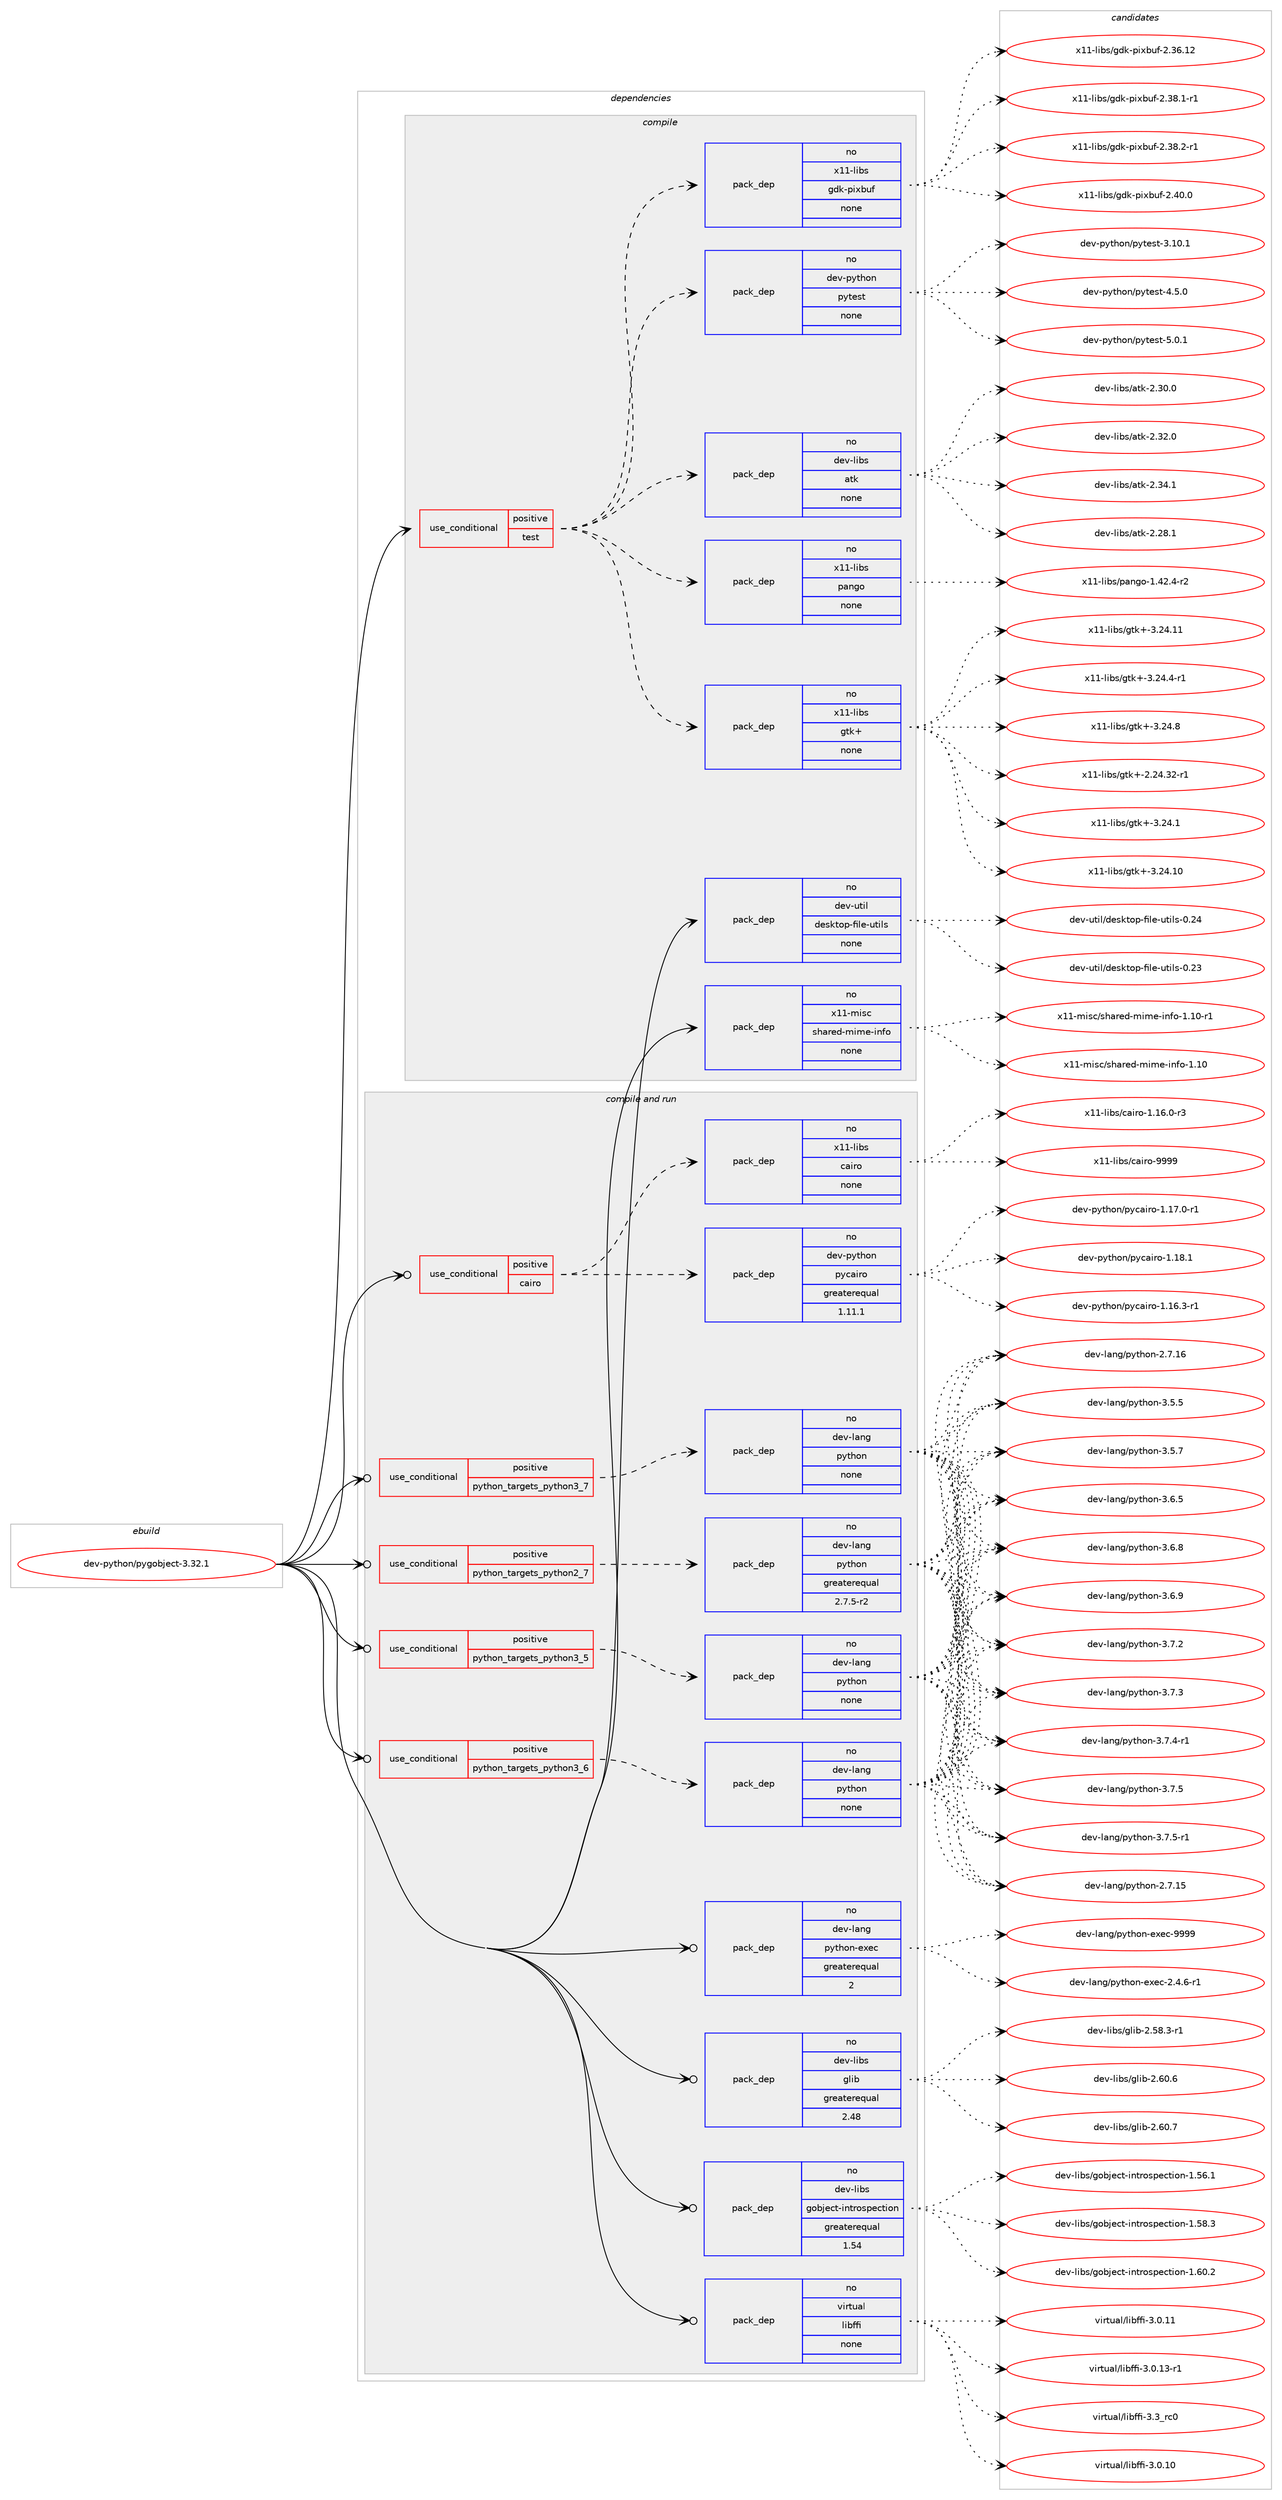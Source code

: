 digraph prolog {

# *************
# Graph options
# *************

newrank=true;
concentrate=true;
compound=true;
graph [rankdir=LR,fontname=Helvetica,fontsize=10,ranksep=1.5];#, ranksep=2.5, nodesep=0.2];
edge  [arrowhead=vee];
node  [fontname=Helvetica,fontsize=10];

# **********
# The ebuild
# **********

subgraph cluster_leftcol {
color=gray;
rank=same;
label=<<i>ebuild</i>>;
id [label="dev-python/pygobject-3.32.1", color=red, width=4, href="../dev-python/pygobject-3.32.1.svg"];
}

# ****************
# The dependencies
# ****************

subgraph cluster_midcol {
color=gray;
label=<<i>dependencies</i>>;
subgraph cluster_compile {
fillcolor="#eeeeee";
style=filled;
label=<<i>compile</i>>;
subgraph cond145987 {
dependency626188 [label=<<TABLE BORDER="0" CELLBORDER="1" CELLSPACING="0" CELLPADDING="4"><TR><TD ROWSPAN="3" CELLPADDING="10">use_conditional</TD></TR><TR><TD>positive</TD></TR><TR><TD>test</TD></TR></TABLE>>, shape=none, color=red];
subgraph pack468356 {
dependency626189 [label=<<TABLE BORDER="0" CELLBORDER="1" CELLSPACING="0" CELLPADDING="4" WIDTH="220"><TR><TD ROWSPAN="6" CELLPADDING="30">pack_dep</TD></TR><TR><TD WIDTH="110">no</TD></TR><TR><TD>dev-libs</TD></TR><TR><TD>atk</TD></TR><TR><TD>none</TD></TR><TR><TD></TD></TR></TABLE>>, shape=none, color=blue];
}
dependency626188:e -> dependency626189:w [weight=20,style="dashed",arrowhead="vee"];
subgraph pack468357 {
dependency626190 [label=<<TABLE BORDER="0" CELLBORDER="1" CELLSPACING="0" CELLPADDING="4" WIDTH="220"><TR><TD ROWSPAN="6" CELLPADDING="30">pack_dep</TD></TR><TR><TD WIDTH="110">no</TD></TR><TR><TD>dev-python</TD></TR><TR><TD>pytest</TD></TR><TR><TD>none</TD></TR><TR><TD></TD></TR></TABLE>>, shape=none, color=blue];
}
dependency626188:e -> dependency626190:w [weight=20,style="dashed",arrowhead="vee"];
subgraph pack468358 {
dependency626191 [label=<<TABLE BORDER="0" CELLBORDER="1" CELLSPACING="0" CELLPADDING="4" WIDTH="220"><TR><TD ROWSPAN="6" CELLPADDING="30">pack_dep</TD></TR><TR><TD WIDTH="110">no</TD></TR><TR><TD>x11-libs</TD></TR><TR><TD>gdk-pixbuf</TD></TR><TR><TD>none</TD></TR><TR><TD></TD></TR></TABLE>>, shape=none, color=blue];
}
dependency626188:e -> dependency626191:w [weight=20,style="dashed",arrowhead="vee"];
subgraph pack468359 {
dependency626192 [label=<<TABLE BORDER="0" CELLBORDER="1" CELLSPACING="0" CELLPADDING="4" WIDTH="220"><TR><TD ROWSPAN="6" CELLPADDING="30">pack_dep</TD></TR><TR><TD WIDTH="110">no</TD></TR><TR><TD>x11-libs</TD></TR><TR><TD>gtk+</TD></TR><TR><TD>none</TD></TR><TR><TD></TD></TR></TABLE>>, shape=none, color=blue];
}
dependency626188:e -> dependency626192:w [weight=20,style="dashed",arrowhead="vee"];
subgraph pack468360 {
dependency626193 [label=<<TABLE BORDER="0" CELLBORDER="1" CELLSPACING="0" CELLPADDING="4" WIDTH="220"><TR><TD ROWSPAN="6" CELLPADDING="30">pack_dep</TD></TR><TR><TD WIDTH="110">no</TD></TR><TR><TD>x11-libs</TD></TR><TR><TD>pango</TD></TR><TR><TD>none</TD></TR><TR><TD></TD></TR></TABLE>>, shape=none, color=blue];
}
dependency626188:e -> dependency626193:w [weight=20,style="dashed",arrowhead="vee"];
}
id:e -> dependency626188:w [weight=20,style="solid",arrowhead="vee"];
subgraph pack468361 {
dependency626194 [label=<<TABLE BORDER="0" CELLBORDER="1" CELLSPACING="0" CELLPADDING="4" WIDTH="220"><TR><TD ROWSPAN="6" CELLPADDING="30">pack_dep</TD></TR><TR><TD WIDTH="110">no</TD></TR><TR><TD>dev-util</TD></TR><TR><TD>desktop-file-utils</TD></TR><TR><TD>none</TD></TR><TR><TD></TD></TR></TABLE>>, shape=none, color=blue];
}
id:e -> dependency626194:w [weight=20,style="solid",arrowhead="vee"];
subgraph pack468362 {
dependency626195 [label=<<TABLE BORDER="0" CELLBORDER="1" CELLSPACING="0" CELLPADDING="4" WIDTH="220"><TR><TD ROWSPAN="6" CELLPADDING="30">pack_dep</TD></TR><TR><TD WIDTH="110">no</TD></TR><TR><TD>x11-misc</TD></TR><TR><TD>shared-mime-info</TD></TR><TR><TD>none</TD></TR><TR><TD></TD></TR></TABLE>>, shape=none, color=blue];
}
id:e -> dependency626195:w [weight=20,style="solid",arrowhead="vee"];
}
subgraph cluster_compileandrun {
fillcolor="#eeeeee";
style=filled;
label=<<i>compile and run</i>>;
subgraph cond145988 {
dependency626196 [label=<<TABLE BORDER="0" CELLBORDER="1" CELLSPACING="0" CELLPADDING="4"><TR><TD ROWSPAN="3" CELLPADDING="10">use_conditional</TD></TR><TR><TD>positive</TD></TR><TR><TD>cairo</TD></TR></TABLE>>, shape=none, color=red];
subgraph pack468363 {
dependency626197 [label=<<TABLE BORDER="0" CELLBORDER="1" CELLSPACING="0" CELLPADDING="4" WIDTH="220"><TR><TD ROWSPAN="6" CELLPADDING="30">pack_dep</TD></TR><TR><TD WIDTH="110">no</TD></TR><TR><TD>dev-python</TD></TR><TR><TD>pycairo</TD></TR><TR><TD>greaterequal</TD></TR><TR><TD>1.11.1</TD></TR></TABLE>>, shape=none, color=blue];
}
dependency626196:e -> dependency626197:w [weight=20,style="dashed",arrowhead="vee"];
subgraph pack468364 {
dependency626198 [label=<<TABLE BORDER="0" CELLBORDER="1" CELLSPACING="0" CELLPADDING="4" WIDTH="220"><TR><TD ROWSPAN="6" CELLPADDING="30">pack_dep</TD></TR><TR><TD WIDTH="110">no</TD></TR><TR><TD>x11-libs</TD></TR><TR><TD>cairo</TD></TR><TR><TD>none</TD></TR><TR><TD></TD></TR></TABLE>>, shape=none, color=blue];
}
dependency626196:e -> dependency626198:w [weight=20,style="dashed",arrowhead="vee"];
}
id:e -> dependency626196:w [weight=20,style="solid",arrowhead="odotvee"];
subgraph cond145989 {
dependency626199 [label=<<TABLE BORDER="0" CELLBORDER="1" CELLSPACING="0" CELLPADDING="4"><TR><TD ROWSPAN="3" CELLPADDING="10">use_conditional</TD></TR><TR><TD>positive</TD></TR><TR><TD>python_targets_python2_7</TD></TR></TABLE>>, shape=none, color=red];
subgraph pack468365 {
dependency626200 [label=<<TABLE BORDER="0" CELLBORDER="1" CELLSPACING="0" CELLPADDING="4" WIDTH="220"><TR><TD ROWSPAN="6" CELLPADDING="30">pack_dep</TD></TR><TR><TD WIDTH="110">no</TD></TR><TR><TD>dev-lang</TD></TR><TR><TD>python</TD></TR><TR><TD>greaterequal</TD></TR><TR><TD>2.7.5-r2</TD></TR></TABLE>>, shape=none, color=blue];
}
dependency626199:e -> dependency626200:w [weight=20,style="dashed",arrowhead="vee"];
}
id:e -> dependency626199:w [weight=20,style="solid",arrowhead="odotvee"];
subgraph cond145990 {
dependency626201 [label=<<TABLE BORDER="0" CELLBORDER="1" CELLSPACING="0" CELLPADDING="4"><TR><TD ROWSPAN="3" CELLPADDING="10">use_conditional</TD></TR><TR><TD>positive</TD></TR><TR><TD>python_targets_python3_5</TD></TR></TABLE>>, shape=none, color=red];
subgraph pack468366 {
dependency626202 [label=<<TABLE BORDER="0" CELLBORDER="1" CELLSPACING="0" CELLPADDING="4" WIDTH="220"><TR><TD ROWSPAN="6" CELLPADDING="30">pack_dep</TD></TR><TR><TD WIDTH="110">no</TD></TR><TR><TD>dev-lang</TD></TR><TR><TD>python</TD></TR><TR><TD>none</TD></TR><TR><TD></TD></TR></TABLE>>, shape=none, color=blue];
}
dependency626201:e -> dependency626202:w [weight=20,style="dashed",arrowhead="vee"];
}
id:e -> dependency626201:w [weight=20,style="solid",arrowhead="odotvee"];
subgraph cond145991 {
dependency626203 [label=<<TABLE BORDER="0" CELLBORDER="1" CELLSPACING="0" CELLPADDING="4"><TR><TD ROWSPAN="3" CELLPADDING="10">use_conditional</TD></TR><TR><TD>positive</TD></TR><TR><TD>python_targets_python3_6</TD></TR></TABLE>>, shape=none, color=red];
subgraph pack468367 {
dependency626204 [label=<<TABLE BORDER="0" CELLBORDER="1" CELLSPACING="0" CELLPADDING="4" WIDTH="220"><TR><TD ROWSPAN="6" CELLPADDING="30">pack_dep</TD></TR><TR><TD WIDTH="110">no</TD></TR><TR><TD>dev-lang</TD></TR><TR><TD>python</TD></TR><TR><TD>none</TD></TR><TR><TD></TD></TR></TABLE>>, shape=none, color=blue];
}
dependency626203:e -> dependency626204:w [weight=20,style="dashed",arrowhead="vee"];
}
id:e -> dependency626203:w [weight=20,style="solid",arrowhead="odotvee"];
subgraph cond145992 {
dependency626205 [label=<<TABLE BORDER="0" CELLBORDER="1" CELLSPACING="0" CELLPADDING="4"><TR><TD ROWSPAN="3" CELLPADDING="10">use_conditional</TD></TR><TR><TD>positive</TD></TR><TR><TD>python_targets_python3_7</TD></TR></TABLE>>, shape=none, color=red];
subgraph pack468368 {
dependency626206 [label=<<TABLE BORDER="0" CELLBORDER="1" CELLSPACING="0" CELLPADDING="4" WIDTH="220"><TR><TD ROWSPAN="6" CELLPADDING="30">pack_dep</TD></TR><TR><TD WIDTH="110">no</TD></TR><TR><TD>dev-lang</TD></TR><TR><TD>python</TD></TR><TR><TD>none</TD></TR><TR><TD></TD></TR></TABLE>>, shape=none, color=blue];
}
dependency626205:e -> dependency626206:w [weight=20,style="dashed",arrowhead="vee"];
}
id:e -> dependency626205:w [weight=20,style="solid",arrowhead="odotvee"];
subgraph pack468369 {
dependency626207 [label=<<TABLE BORDER="0" CELLBORDER="1" CELLSPACING="0" CELLPADDING="4" WIDTH="220"><TR><TD ROWSPAN="6" CELLPADDING="30">pack_dep</TD></TR><TR><TD WIDTH="110">no</TD></TR><TR><TD>dev-lang</TD></TR><TR><TD>python-exec</TD></TR><TR><TD>greaterequal</TD></TR><TR><TD>2</TD></TR></TABLE>>, shape=none, color=blue];
}
id:e -> dependency626207:w [weight=20,style="solid",arrowhead="odotvee"];
subgraph pack468370 {
dependency626208 [label=<<TABLE BORDER="0" CELLBORDER="1" CELLSPACING="0" CELLPADDING="4" WIDTH="220"><TR><TD ROWSPAN="6" CELLPADDING="30">pack_dep</TD></TR><TR><TD WIDTH="110">no</TD></TR><TR><TD>dev-libs</TD></TR><TR><TD>glib</TD></TR><TR><TD>greaterequal</TD></TR><TR><TD>2.48</TD></TR></TABLE>>, shape=none, color=blue];
}
id:e -> dependency626208:w [weight=20,style="solid",arrowhead="odotvee"];
subgraph pack468371 {
dependency626209 [label=<<TABLE BORDER="0" CELLBORDER="1" CELLSPACING="0" CELLPADDING="4" WIDTH="220"><TR><TD ROWSPAN="6" CELLPADDING="30">pack_dep</TD></TR><TR><TD WIDTH="110">no</TD></TR><TR><TD>dev-libs</TD></TR><TR><TD>gobject-introspection</TD></TR><TR><TD>greaterequal</TD></TR><TR><TD>1.54</TD></TR></TABLE>>, shape=none, color=blue];
}
id:e -> dependency626209:w [weight=20,style="solid",arrowhead="odotvee"];
subgraph pack468372 {
dependency626210 [label=<<TABLE BORDER="0" CELLBORDER="1" CELLSPACING="0" CELLPADDING="4" WIDTH="220"><TR><TD ROWSPAN="6" CELLPADDING="30">pack_dep</TD></TR><TR><TD WIDTH="110">no</TD></TR><TR><TD>virtual</TD></TR><TR><TD>libffi</TD></TR><TR><TD>none</TD></TR><TR><TD></TD></TR></TABLE>>, shape=none, color=blue];
}
id:e -> dependency626210:w [weight=20,style="solid",arrowhead="odotvee"];
}
subgraph cluster_run {
fillcolor="#eeeeee";
style=filled;
label=<<i>run</i>>;
}
}

# **************
# The candidates
# **************

subgraph cluster_choices {
rank=same;
color=gray;
label=<<i>candidates</i>>;

subgraph choice468356 {
color=black;
nodesep=1;
choice1001011184510810598115479711610745504650564649 [label="dev-libs/atk-2.28.1", color=red, width=4,href="../dev-libs/atk-2.28.1.svg"];
choice1001011184510810598115479711610745504651484648 [label="dev-libs/atk-2.30.0", color=red, width=4,href="../dev-libs/atk-2.30.0.svg"];
choice1001011184510810598115479711610745504651504648 [label="dev-libs/atk-2.32.0", color=red, width=4,href="../dev-libs/atk-2.32.0.svg"];
choice1001011184510810598115479711610745504651524649 [label="dev-libs/atk-2.34.1", color=red, width=4,href="../dev-libs/atk-2.34.1.svg"];
dependency626189:e -> choice1001011184510810598115479711610745504650564649:w [style=dotted,weight="100"];
dependency626189:e -> choice1001011184510810598115479711610745504651484648:w [style=dotted,weight="100"];
dependency626189:e -> choice1001011184510810598115479711610745504651504648:w [style=dotted,weight="100"];
dependency626189:e -> choice1001011184510810598115479711610745504651524649:w [style=dotted,weight="100"];
}
subgraph choice468357 {
color=black;
nodesep=1;
choice100101118451121211161041111104711212111610111511645514649484649 [label="dev-python/pytest-3.10.1", color=red, width=4,href="../dev-python/pytest-3.10.1.svg"];
choice1001011184511212111610411111047112121116101115116455246534648 [label="dev-python/pytest-4.5.0", color=red, width=4,href="../dev-python/pytest-4.5.0.svg"];
choice1001011184511212111610411111047112121116101115116455346484649 [label="dev-python/pytest-5.0.1", color=red, width=4,href="../dev-python/pytest-5.0.1.svg"];
dependency626190:e -> choice100101118451121211161041111104711212111610111511645514649484649:w [style=dotted,weight="100"];
dependency626190:e -> choice1001011184511212111610411111047112121116101115116455246534648:w [style=dotted,weight="100"];
dependency626190:e -> choice1001011184511212111610411111047112121116101115116455346484649:w [style=dotted,weight="100"];
}
subgraph choice468358 {
color=black;
nodesep=1;
choice120494945108105981154710310010745112105120981171024550465154464950 [label="x11-libs/gdk-pixbuf-2.36.12", color=red, width=4,href="../x11-libs/gdk-pixbuf-2.36.12.svg"];
choice12049494510810598115471031001074511210512098117102455046515646494511449 [label="x11-libs/gdk-pixbuf-2.38.1-r1", color=red, width=4,href="../x11-libs/gdk-pixbuf-2.38.1-r1.svg"];
choice12049494510810598115471031001074511210512098117102455046515646504511449 [label="x11-libs/gdk-pixbuf-2.38.2-r1", color=red, width=4,href="../x11-libs/gdk-pixbuf-2.38.2-r1.svg"];
choice1204949451081059811547103100107451121051209811710245504652484648 [label="x11-libs/gdk-pixbuf-2.40.0", color=red, width=4,href="../x11-libs/gdk-pixbuf-2.40.0.svg"];
dependency626191:e -> choice120494945108105981154710310010745112105120981171024550465154464950:w [style=dotted,weight="100"];
dependency626191:e -> choice12049494510810598115471031001074511210512098117102455046515646494511449:w [style=dotted,weight="100"];
dependency626191:e -> choice12049494510810598115471031001074511210512098117102455046515646504511449:w [style=dotted,weight="100"];
dependency626191:e -> choice1204949451081059811547103100107451121051209811710245504652484648:w [style=dotted,weight="100"];
}
subgraph choice468359 {
color=black;
nodesep=1;
choice12049494510810598115471031161074345504650524651504511449 [label="x11-libs/gtk+-2.24.32-r1", color=red, width=4,href="../x11-libs/gtk+-2.24.32-r1.svg"];
choice12049494510810598115471031161074345514650524649 [label="x11-libs/gtk+-3.24.1", color=red, width=4,href="../x11-libs/gtk+-3.24.1.svg"];
choice1204949451081059811547103116107434551465052464948 [label="x11-libs/gtk+-3.24.10", color=red, width=4,href="../x11-libs/gtk+-3.24.10.svg"];
choice1204949451081059811547103116107434551465052464949 [label="x11-libs/gtk+-3.24.11", color=red, width=4,href="../x11-libs/gtk+-3.24.11.svg"];
choice120494945108105981154710311610743455146505246524511449 [label="x11-libs/gtk+-3.24.4-r1", color=red, width=4,href="../x11-libs/gtk+-3.24.4-r1.svg"];
choice12049494510810598115471031161074345514650524656 [label="x11-libs/gtk+-3.24.8", color=red, width=4,href="../x11-libs/gtk+-3.24.8.svg"];
dependency626192:e -> choice12049494510810598115471031161074345504650524651504511449:w [style=dotted,weight="100"];
dependency626192:e -> choice12049494510810598115471031161074345514650524649:w [style=dotted,weight="100"];
dependency626192:e -> choice1204949451081059811547103116107434551465052464948:w [style=dotted,weight="100"];
dependency626192:e -> choice1204949451081059811547103116107434551465052464949:w [style=dotted,weight="100"];
dependency626192:e -> choice120494945108105981154710311610743455146505246524511449:w [style=dotted,weight="100"];
dependency626192:e -> choice12049494510810598115471031161074345514650524656:w [style=dotted,weight="100"];
}
subgraph choice468360 {
color=black;
nodesep=1;
choice120494945108105981154711297110103111454946525046524511450 [label="x11-libs/pango-1.42.4-r2", color=red, width=4,href="../x11-libs/pango-1.42.4-r2.svg"];
dependency626193:e -> choice120494945108105981154711297110103111454946525046524511450:w [style=dotted,weight="100"];
}
subgraph choice468361 {
color=black;
nodesep=1;
choice100101118451171161051084710010111510711611111245102105108101451171161051081154548465051 [label="dev-util/desktop-file-utils-0.23", color=red, width=4,href="../dev-util/desktop-file-utils-0.23.svg"];
choice100101118451171161051084710010111510711611111245102105108101451171161051081154548465052 [label="dev-util/desktop-file-utils-0.24", color=red, width=4,href="../dev-util/desktop-file-utils-0.24.svg"];
dependency626194:e -> choice100101118451171161051084710010111510711611111245102105108101451171161051081154548465051:w [style=dotted,weight="100"];
dependency626194:e -> choice100101118451171161051084710010111510711611111245102105108101451171161051081154548465052:w [style=dotted,weight="100"];
}
subgraph choice468362 {
color=black;
nodesep=1;
choice12049494510910511599471151049711410110045109105109101451051101021114549464948 [label="x11-misc/shared-mime-info-1.10", color=red, width=4,href="../x11-misc/shared-mime-info-1.10.svg"];
choice120494945109105115994711510497114101100451091051091014510511010211145494649484511449 [label="x11-misc/shared-mime-info-1.10-r1", color=red, width=4,href="../x11-misc/shared-mime-info-1.10-r1.svg"];
dependency626195:e -> choice12049494510910511599471151049711410110045109105109101451051101021114549464948:w [style=dotted,weight="100"];
dependency626195:e -> choice120494945109105115994711510497114101100451091051091014510511010211145494649484511449:w [style=dotted,weight="100"];
}
subgraph choice468363 {
color=black;
nodesep=1;
choice10010111845112121116104111110471121219997105114111454946495446514511449 [label="dev-python/pycairo-1.16.3-r1", color=red, width=4,href="../dev-python/pycairo-1.16.3-r1.svg"];
choice10010111845112121116104111110471121219997105114111454946495546484511449 [label="dev-python/pycairo-1.17.0-r1", color=red, width=4,href="../dev-python/pycairo-1.17.0-r1.svg"];
choice1001011184511212111610411111047112121999710511411145494649564649 [label="dev-python/pycairo-1.18.1", color=red, width=4,href="../dev-python/pycairo-1.18.1.svg"];
dependency626197:e -> choice10010111845112121116104111110471121219997105114111454946495446514511449:w [style=dotted,weight="100"];
dependency626197:e -> choice10010111845112121116104111110471121219997105114111454946495546484511449:w [style=dotted,weight="100"];
dependency626197:e -> choice1001011184511212111610411111047112121999710511411145494649564649:w [style=dotted,weight="100"];
}
subgraph choice468364 {
color=black;
nodesep=1;
choice12049494510810598115479997105114111454946495446484511451 [label="x11-libs/cairo-1.16.0-r3", color=red, width=4,href="../x11-libs/cairo-1.16.0-r3.svg"];
choice120494945108105981154799971051141114557575757 [label="x11-libs/cairo-9999", color=red, width=4,href="../x11-libs/cairo-9999.svg"];
dependency626198:e -> choice12049494510810598115479997105114111454946495446484511451:w [style=dotted,weight="100"];
dependency626198:e -> choice120494945108105981154799971051141114557575757:w [style=dotted,weight="100"];
}
subgraph choice468365 {
color=black;
nodesep=1;
choice10010111845108971101034711212111610411111045504655464953 [label="dev-lang/python-2.7.15", color=red, width=4,href="../dev-lang/python-2.7.15.svg"];
choice10010111845108971101034711212111610411111045504655464954 [label="dev-lang/python-2.7.16", color=red, width=4,href="../dev-lang/python-2.7.16.svg"];
choice100101118451089711010347112121116104111110455146534653 [label="dev-lang/python-3.5.5", color=red, width=4,href="../dev-lang/python-3.5.5.svg"];
choice100101118451089711010347112121116104111110455146534655 [label="dev-lang/python-3.5.7", color=red, width=4,href="../dev-lang/python-3.5.7.svg"];
choice100101118451089711010347112121116104111110455146544653 [label="dev-lang/python-3.6.5", color=red, width=4,href="../dev-lang/python-3.6.5.svg"];
choice100101118451089711010347112121116104111110455146544656 [label="dev-lang/python-3.6.8", color=red, width=4,href="../dev-lang/python-3.6.8.svg"];
choice100101118451089711010347112121116104111110455146544657 [label="dev-lang/python-3.6.9", color=red, width=4,href="../dev-lang/python-3.6.9.svg"];
choice100101118451089711010347112121116104111110455146554650 [label="dev-lang/python-3.7.2", color=red, width=4,href="../dev-lang/python-3.7.2.svg"];
choice100101118451089711010347112121116104111110455146554651 [label="dev-lang/python-3.7.3", color=red, width=4,href="../dev-lang/python-3.7.3.svg"];
choice1001011184510897110103471121211161041111104551465546524511449 [label="dev-lang/python-3.7.4-r1", color=red, width=4,href="../dev-lang/python-3.7.4-r1.svg"];
choice100101118451089711010347112121116104111110455146554653 [label="dev-lang/python-3.7.5", color=red, width=4,href="../dev-lang/python-3.7.5.svg"];
choice1001011184510897110103471121211161041111104551465546534511449 [label="dev-lang/python-3.7.5-r1", color=red, width=4,href="../dev-lang/python-3.7.5-r1.svg"];
dependency626200:e -> choice10010111845108971101034711212111610411111045504655464953:w [style=dotted,weight="100"];
dependency626200:e -> choice10010111845108971101034711212111610411111045504655464954:w [style=dotted,weight="100"];
dependency626200:e -> choice100101118451089711010347112121116104111110455146534653:w [style=dotted,weight="100"];
dependency626200:e -> choice100101118451089711010347112121116104111110455146534655:w [style=dotted,weight="100"];
dependency626200:e -> choice100101118451089711010347112121116104111110455146544653:w [style=dotted,weight="100"];
dependency626200:e -> choice100101118451089711010347112121116104111110455146544656:w [style=dotted,weight="100"];
dependency626200:e -> choice100101118451089711010347112121116104111110455146544657:w [style=dotted,weight="100"];
dependency626200:e -> choice100101118451089711010347112121116104111110455146554650:w [style=dotted,weight="100"];
dependency626200:e -> choice100101118451089711010347112121116104111110455146554651:w [style=dotted,weight="100"];
dependency626200:e -> choice1001011184510897110103471121211161041111104551465546524511449:w [style=dotted,weight="100"];
dependency626200:e -> choice100101118451089711010347112121116104111110455146554653:w [style=dotted,weight="100"];
dependency626200:e -> choice1001011184510897110103471121211161041111104551465546534511449:w [style=dotted,weight="100"];
}
subgraph choice468366 {
color=black;
nodesep=1;
choice10010111845108971101034711212111610411111045504655464953 [label="dev-lang/python-2.7.15", color=red, width=4,href="../dev-lang/python-2.7.15.svg"];
choice10010111845108971101034711212111610411111045504655464954 [label="dev-lang/python-2.7.16", color=red, width=4,href="../dev-lang/python-2.7.16.svg"];
choice100101118451089711010347112121116104111110455146534653 [label="dev-lang/python-3.5.5", color=red, width=4,href="../dev-lang/python-3.5.5.svg"];
choice100101118451089711010347112121116104111110455146534655 [label="dev-lang/python-3.5.7", color=red, width=4,href="../dev-lang/python-3.5.7.svg"];
choice100101118451089711010347112121116104111110455146544653 [label="dev-lang/python-3.6.5", color=red, width=4,href="../dev-lang/python-3.6.5.svg"];
choice100101118451089711010347112121116104111110455146544656 [label="dev-lang/python-3.6.8", color=red, width=4,href="../dev-lang/python-3.6.8.svg"];
choice100101118451089711010347112121116104111110455146544657 [label="dev-lang/python-3.6.9", color=red, width=4,href="../dev-lang/python-3.6.9.svg"];
choice100101118451089711010347112121116104111110455146554650 [label="dev-lang/python-3.7.2", color=red, width=4,href="../dev-lang/python-3.7.2.svg"];
choice100101118451089711010347112121116104111110455146554651 [label="dev-lang/python-3.7.3", color=red, width=4,href="../dev-lang/python-3.7.3.svg"];
choice1001011184510897110103471121211161041111104551465546524511449 [label="dev-lang/python-3.7.4-r1", color=red, width=4,href="../dev-lang/python-3.7.4-r1.svg"];
choice100101118451089711010347112121116104111110455146554653 [label="dev-lang/python-3.7.5", color=red, width=4,href="../dev-lang/python-3.7.5.svg"];
choice1001011184510897110103471121211161041111104551465546534511449 [label="dev-lang/python-3.7.5-r1", color=red, width=4,href="../dev-lang/python-3.7.5-r1.svg"];
dependency626202:e -> choice10010111845108971101034711212111610411111045504655464953:w [style=dotted,weight="100"];
dependency626202:e -> choice10010111845108971101034711212111610411111045504655464954:w [style=dotted,weight="100"];
dependency626202:e -> choice100101118451089711010347112121116104111110455146534653:w [style=dotted,weight="100"];
dependency626202:e -> choice100101118451089711010347112121116104111110455146534655:w [style=dotted,weight="100"];
dependency626202:e -> choice100101118451089711010347112121116104111110455146544653:w [style=dotted,weight="100"];
dependency626202:e -> choice100101118451089711010347112121116104111110455146544656:w [style=dotted,weight="100"];
dependency626202:e -> choice100101118451089711010347112121116104111110455146544657:w [style=dotted,weight="100"];
dependency626202:e -> choice100101118451089711010347112121116104111110455146554650:w [style=dotted,weight="100"];
dependency626202:e -> choice100101118451089711010347112121116104111110455146554651:w [style=dotted,weight="100"];
dependency626202:e -> choice1001011184510897110103471121211161041111104551465546524511449:w [style=dotted,weight="100"];
dependency626202:e -> choice100101118451089711010347112121116104111110455146554653:w [style=dotted,weight="100"];
dependency626202:e -> choice1001011184510897110103471121211161041111104551465546534511449:w [style=dotted,weight="100"];
}
subgraph choice468367 {
color=black;
nodesep=1;
choice10010111845108971101034711212111610411111045504655464953 [label="dev-lang/python-2.7.15", color=red, width=4,href="../dev-lang/python-2.7.15.svg"];
choice10010111845108971101034711212111610411111045504655464954 [label="dev-lang/python-2.7.16", color=red, width=4,href="../dev-lang/python-2.7.16.svg"];
choice100101118451089711010347112121116104111110455146534653 [label="dev-lang/python-3.5.5", color=red, width=4,href="../dev-lang/python-3.5.5.svg"];
choice100101118451089711010347112121116104111110455146534655 [label="dev-lang/python-3.5.7", color=red, width=4,href="../dev-lang/python-3.5.7.svg"];
choice100101118451089711010347112121116104111110455146544653 [label="dev-lang/python-3.6.5", color=red, width=4,href="../dev-lang/python-3.6.5.svg"];
choice100101118451089711010347112121116104111110455146544656 [label="dev-lang/python-3.6.8", color=red, width=4,href="../dev-lang/python-3.6.8.svg"];
choice100101118451089711010347112121116104111110455146544657 [label="dev-lang/python-3.6.9", color=red, width=4,href="../dev-lang/python-3.6.9.svg"];
choice100101118451089711010347112121116104111110455146554650 [label="dev-lang/python-3.7.2", color=red, width=4,href="../dev-lang/python-3.7.2.svg"];
choice100101118451089711010347112121116104111110455146554651 [label="dev-lang/python-3.7.3", color=red, width=4,href="../dev-lang/python-3.7.3.svg"];
choice1001011184510897110103471121211161041111104551465546524511449 [label="dev-lang/python-3.7.4-r1", color=red, width=4,href="../dev-lang/python-3.7.4-r1.svg"];
choice100101118451089711010347112121116104111110455146554653 [label="dev-lang/python-3.7.5", color=red, width=4,href="../dev-lang/python-3.7.5.svg"];
choice1001011184510897110103471121211161041111104551465546534511449 [label="dev-lang/python-3.7.5-r1", color=red, width=4,href="../dev-lang/python-3.7.5-r1.svg"];
dependency626204:e -> choice10010111845108971101034711212111610411111045504655464953:w [style=dotted,weight="100"];
dependency626204:e -> choice10010111845108971101034711212111610411111045504655464954:w [style=dotted,weight="100"];
dependency626204:e -> choice100101118451089711010347112121116104111110455146534653:w [style=dotted,weight="100"];
dependency626204:e -> choice100101118451089711010347112121116104111110455146534655:w [style=dotted,weight="100"];
dependency626204:e -> choice100101118451089711010347112121116104111110455146544653:w [style=dotted,weight="100"];
dependency626204:e -> choice100101118451089711010347112121116104111110455146544656:w [style=dotted,weight="100"];
dependency626204:e -> choice100101118451089711010347112121116104111110455146544657:w [style=dotted,weight="100"];
dependency626204:e -> choice100101118451089711010347112121116104111110455146554650:w [style=dotted,weight="100"];
dependency626204:e -> choice100101118451089711010347112121116104111110455146554651:w [style=dotted,weight="100"];
dependency626204:e -> choice1001011184510897110103471121211161041111104551465546524511449:w [style=dotted,weight="100"];
dependency626204:e -> choice100101118451089711010347112121116104111110455146554653:w [style=dotted,weight="100"];
dependency626204:e -> choice1001011184510897110103471121211161041111104551465546534511449:w [style=dotted,weight="100"];
}
subgraph choice468368 {
color=black;
nodesep=1;
choice10010111845108971101034711212111610411111045504655464953 [label="dev-lang/python-2.7.15", color=red, width=4,href="../dev-lang/python-2.7.15.svg"];
choice10010111845108971101034711212111610411111045504655464954 [label="dev-lang/python-2.7.16", color=red, width=4,href="../dev-lang/python-2.7.16.svg"];
choice100101118451089711010347112121116104111110455146534653 [label="dev-lang/python-3.5.5", color=red, width=4,href="../dev-lang/python-3.5.5.svg"];
choice100101118451089711010347112121116104111110455146534655 [label="dev-lang/python-3.5.7", color=red, width=4,href="../dev-lang/python-3.5.7.svg"];
choice100101118451089711010347112121116104111110455146544653 [label="dev-lang/python-3.6.5", color=red, width=4,href="../dev-lang/python-3.6.5.svg"];
choice100101118451089711010347112121116104111110455146544656 [label="dev-lang/python-3.6.8", color=red, width=4,href="../dev-lang/python-3.6.8.svg"];
choice100101118451089711010347112121116104111110455146544657 [label="dev-lang/python-3.6.9", color=red, width=4,href="../dev-lang/python-3.6.9.svg"];
choice100101118451089711010347112121116104111110455146554650 [label="dev-lang/python-3.7.2", color=red, width=4,href="../dev-lang/python-3.7.2.svg"];
choice100101118451089711010347112121116104111110455146554651 [label="dev-lang/python-3.7.3", color=red, width=4,href="../dev-lang/python-3.7.3.svg"];
choice1001011184510897110103471121211161041111104551465546524511449 [label="dev-lang/python-3.7.4-r1", color=red, width=4,href="../dev-lang/python-3.7.4-r1.svg"];
choice100101118451089711010347112121116104111110455146554653 [label="dev-lang/python-3.7.5", color=red, width=4,href="../dev-lang/python-3.7.5.svg"];
choice1001011184510897110103471121211161041111104551465546534511449 [label="dev-lang/python-3.7.5-r1", color=red, width=4,href="../dev-lang/python-3.7.5-r1.svg"];
dependency626206:e -> choice10010111845108971101034711212111610411111045504655464953:w [style=dotted,weight="100"];
dependency626206:e -> choice10010111845108971101034711212111610411111045504655464954:w [style=dotted,weight="100"];
dependency626206:e -> choice100101118451089711010347112121116104111110455146534653:w [style=dotted,weight="100"];
dependency626206:e -> choice100101118451089711010347112121116104111110455146534655:w [style=dotted,weight="100"];
dependency626206:e -> choice100101118451089711010347112121116104111110455146544653:w [style=dotted,weight="100"];
dependency626206:e -> choice100101118451089711010347112121116104111110455146544656:w [style=dotted,weight="100"];
dependency626206:e -> choice100101118451089711010347112121116104111110455146544657:w [style=dotted,weight="100"];
dependency626206:e -> choice100101118451089711010347112121116104111110455146554650:w [style=dotted,weight="100"];
dependency626206:e -> choice100101118451089711010347112121116104111110455146554651:w [style=dotted,weight="100"];
dependency626206:e -> choice1001011184510897110103471121211161041111104551465546524511449:w [style=dotted,weight="100"];
dependency626206:e -> choice100101118451089711010347112121116104111110455146554653:w [style=dotted,weight="100"];
dependency626206:e -> choice1001011184510897110103471121211161041111104551465546534511449:w [style=dotted,weight="100"];
}
subgraph choice468369 {
color=black;
nodesep=1;
choice10010111845108971101034711212111610411111045101120101994550465246544511449 [label="dev-lang/python-exec-2.4.6-r1", color=red, width=4,href="../dev-lang/python-exec-2.4.6-r1.svg"];
choice10010111845108971101034711212111610411111045101120101994557575757 [label="dev-lang/python-exec-9999", color=red, width=4,href="../dev-lang/python-exec-9999.svg"];
dependency626207:e -> choice10010111845108971101034711212111610411111045101120101994550465246544511449:w [style=dotted,weight="100"];
dependency626207:e -> choice10010111845108971101034711212111610411111045101120101994557575757:w [style=dotted,weight="100"];
}
subgraph choice468370 {
color=black;
nodesep=1;
choice10010111845108105981154710310810598455046535646514511449 [label="dev-libs/glib-2.58.3-r1", color=red, width=4,href="../dev-libs/glib-2.58.3-r1.svg"];
choice1001011184510810598115471031081059845504654484654 [label="dev-libs/glib-2.60.6", color=red, width=4,href="../dev-libs/glib-2.60.6.svg"];
choice1001011184510810598115471031081059845504654484655 [label="dev-libs/glib-2.60.7", color=red, width=4,href="../dev-libs/glib-2.60.7.svg"];
dependency626208:e -> choice10010111845108105981154710310810598455046535646514511449:w [style=dotted,weight="100"];
dependency626208:e -> choice1001011184510810598115471031081059845504654484654:w [style=dotted,weight="100"];
dependency626208:e -> choice1001011184510810598115471031081059845504654484655:w [style=dotted,weight="100"];
}
subgraph choice468371 {
color=black;
nodesep=1;
choice1001011184510810598115471031119810610199116451051101161141111151121019911610511111045494653544649 [label="dev-libs/gobject-introspection-1.56.1", color=red, width=4,href="../dev-libs/gobject-introspection-1.56.1.svg"];
choice1001011184510810598115471031119810610199116451051101161141111151121019911610511111045494653564651 [label="dev-libs/gobject-introspection-1.58.3", color=red, width=4,href="../dev-libs/gobject-introspection-1.58.3.svg"];
choice1001011184510810598115471031119810610199116451051101161141111151121019911610511111045494654484650 [label="dev-libs/gobject-introspection-1.60.2", color=red, width=4,href="../dev-libs/gobject-introspection-1.60.2.svg"];
dependency626209:e -> choice1001011184510810598115471031119810610199116451051101161141111151121019911610511111045494653544649:w [style=dotted,weight="100"];
dependency626209:e -> choice1001011184510810598115471031119810610199116451051101161141111151121019911610511111045494653564651:w [style=dotted,weight="100"];
dependency626209:e -> choice1001011184510810598115471031119810610199116451051101161141111151121019911610511111045494654484650:w [style=dotted,weight="100"];
}
subgraph choice468372 {
color=black;
nodesep=1;
choice11810511411611797108471081059810210210545514648464948 [label="virtual/libffi-3.0.10", color=red, width=4,href="../virtual/libffi-3.0.10.svg"];
choice11810511411611797108471081059810210210545514648464949 [label="virtual/libffi-3.0.11", color=red, width=4,href="../virtual/libffi-3.0.11.svg"];
choice118105114116117971084710810598102102105455146484649514511449 [label="virtual/libffi-3.0.13-r1", color=red, width=4,href="../virtual/libffi-3.0.13-r1.svg"];
choice11810511411611797108471081059810210210545514651951149948 [label="virtual/libffi-3.3_rc0", color=red, width=4,href="../virtual/libffi-3.3_rc0.svg"];
dependency626210:e -> choice11810511411611797108471081059810210210545514648464948:w [style=dotted,weight="100"];
dependency626210:e -> choice11810511411611797108471081059810210210545514648464949:w [style=dotted,weight="100"];
dependency626210:e -> choice118105114116117971084710810598102102105455146484649514511449:w [style=dotted,weight="100"];
dependency626210:e -> choice11810511411611797108471081059810210210545514651951149948:w [style=dotted,weight="100"];
}
}

}
